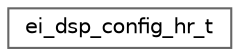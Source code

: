 digraph "Graphical Class Hierarchy"
{
 // LATEX_PDF_SIZE
  bgcolor="transparent";
  edge [fontname=Helvetica,fontsize=10,labelfontname=Helvetica,labelfontsize=10];
  node [fontname=Helvetica,fontsize=10,shape=box,height=0.2,width=0.4];
  rankdir="LR";
  Node0 [id="Node000000",label="ei_dsp_config_hr_t",height=0.2,width=0.4,color="grey40", fillcolor="white", style="filled",URL="$structei__dsp__config__hr__t.html",tooltip=" "];
}
